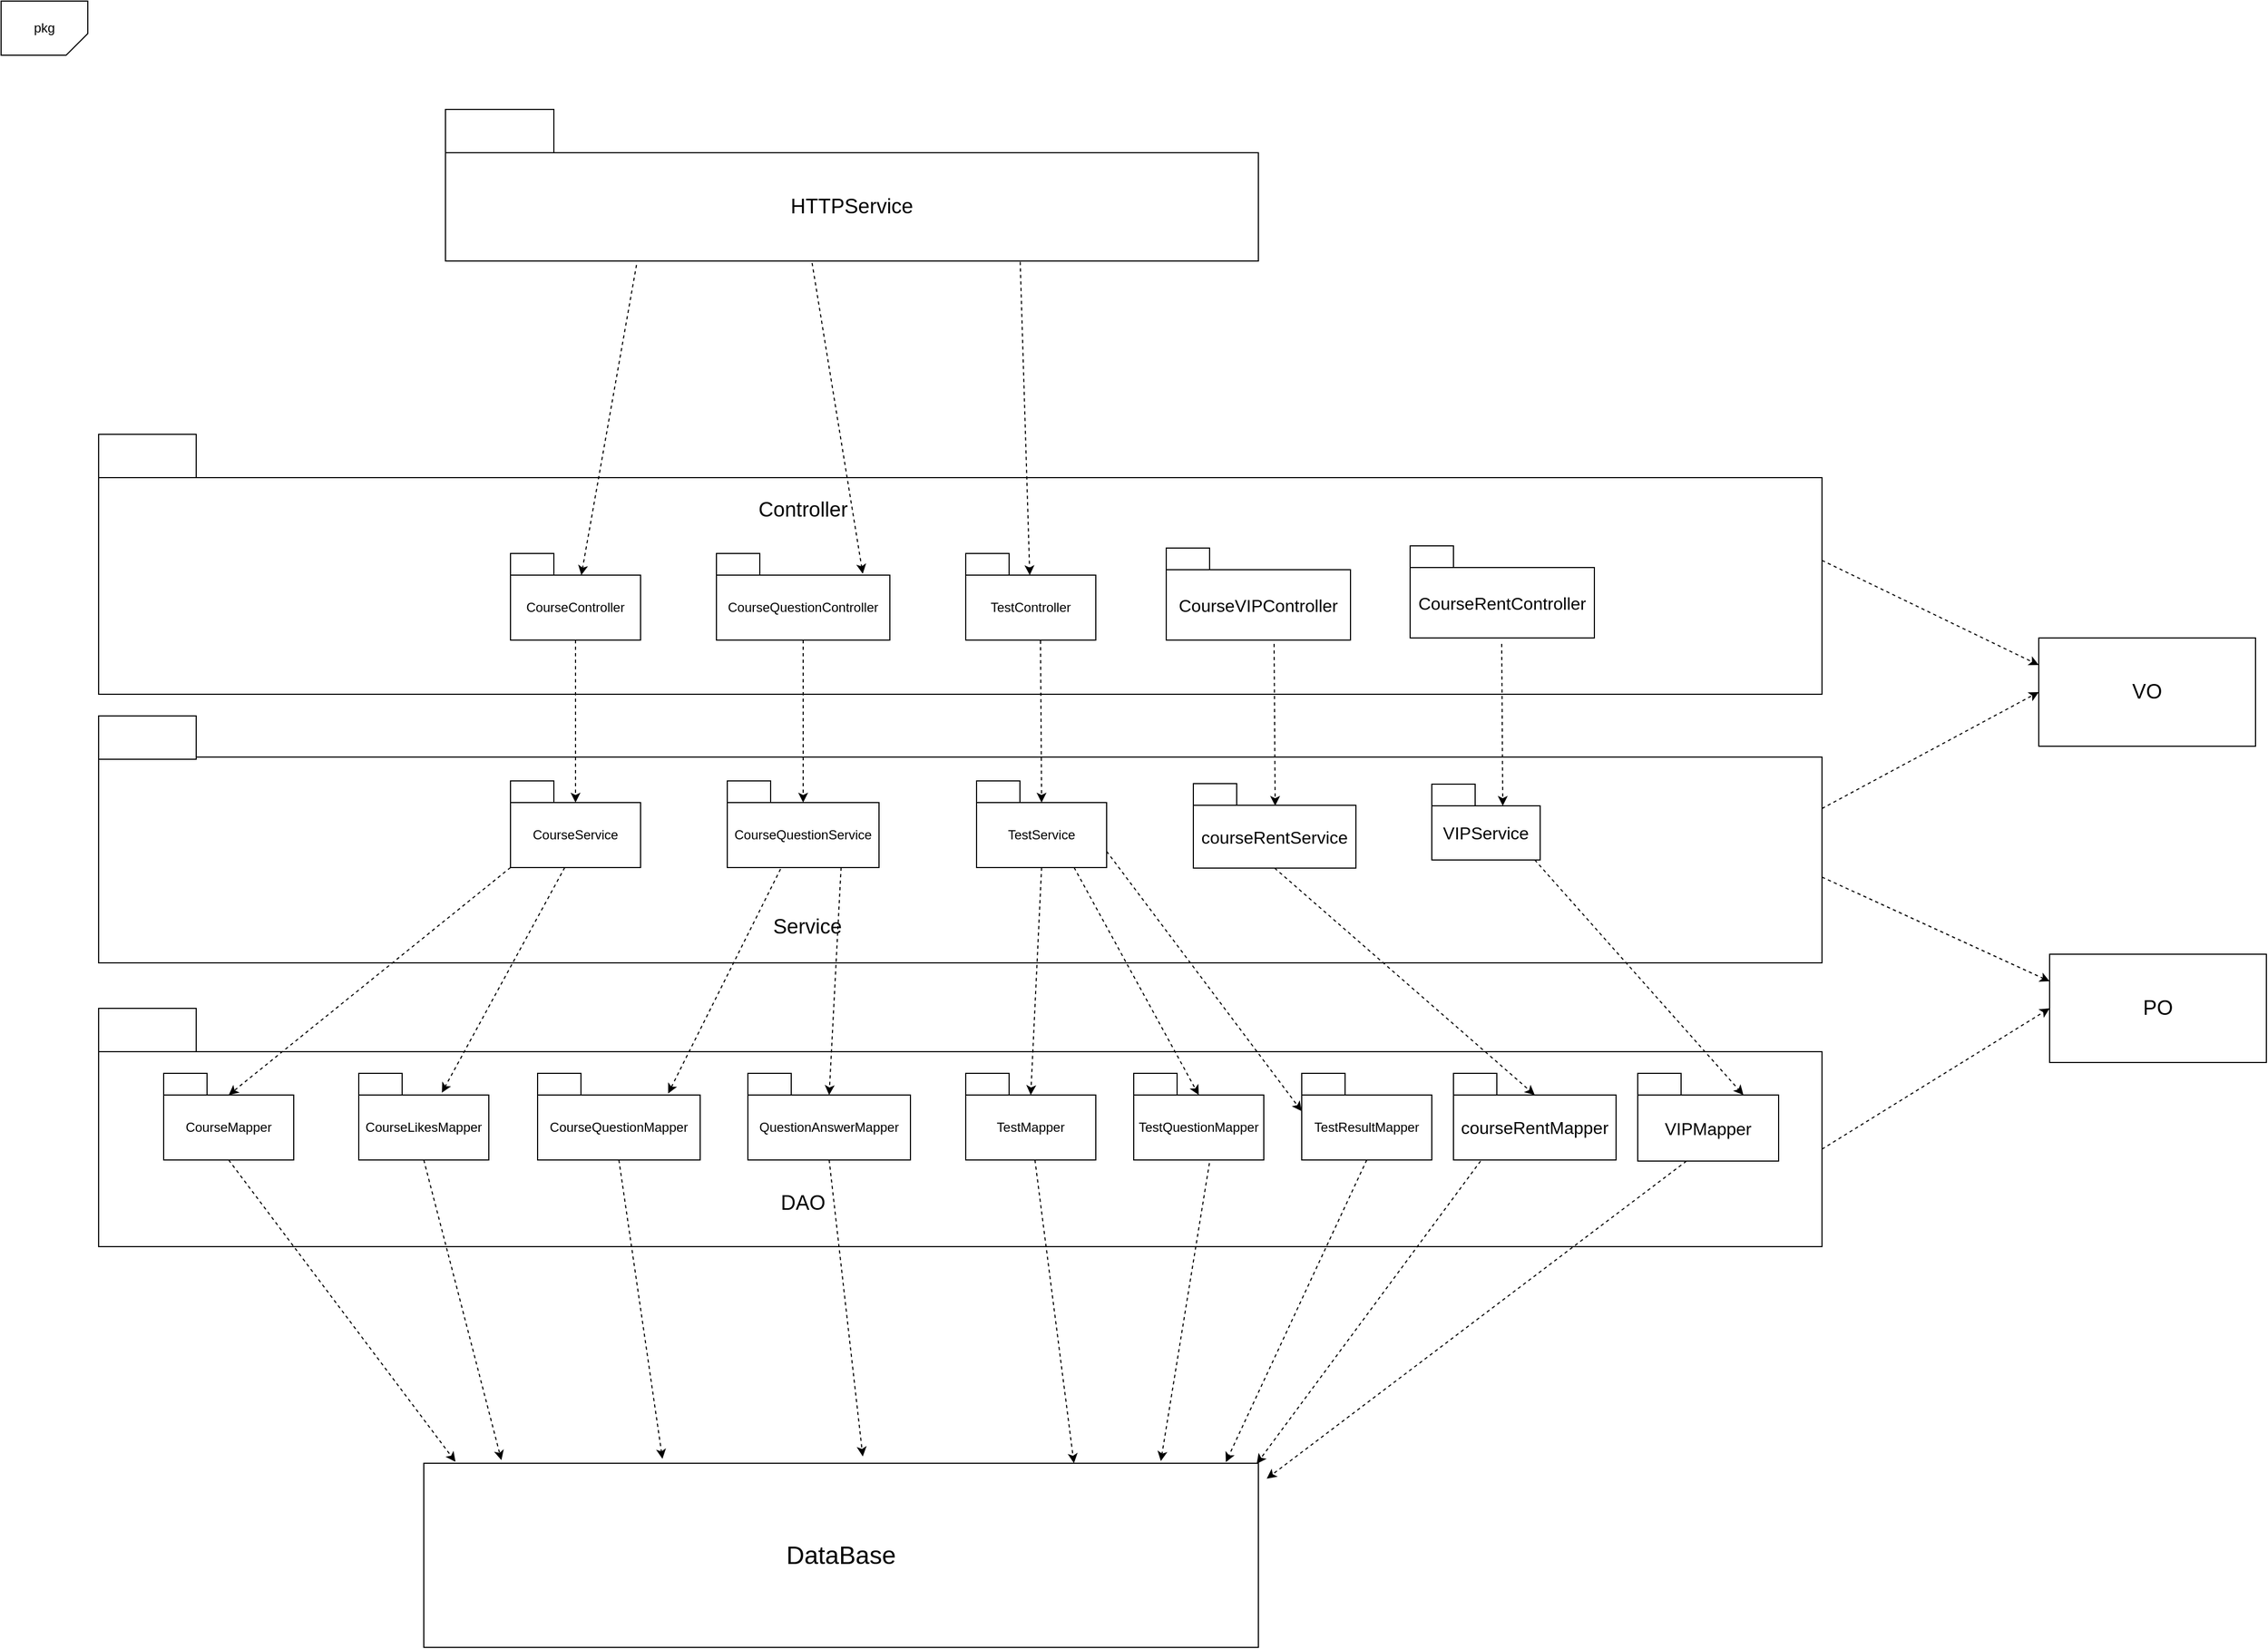 <mxfile version="12.2.4" pages="1"><diagram id="tfKe_wLez0hzin0b_gXy" name="Page-1"><mxGraphModel dx="1029" dy="784" grid="1" gridSize="10" guides="1" tooltips="1" connect="1" arrows="1" fold="1" page="1" pageScale="1" pageWidth="827" pageHeight="1169" math="0" shadow="0"><root><mxCell id="0"/><mxCell id="1" parent="0"/><mxCell id="147" value="" style="rounded=0;whiteSpace=wrap;html=1;" parent="1" vertex="1"><mxGeometry x="150" y="1010" width="1590" height="180" as="geometry"/></mxCell><mxCell id="144" value="" style="rounded=0;whiteSpace=wrap;html=1;" parent="1" vertex="1"><mxGeometry x="150" y="738" width="1590" height="190" as="geometry"/></mxCell><mxCell id="140" value="" style="rounded=0;whiteSpace=wrap;html=1;" parent="1" vertex="1"><mxGeometry x="150" y="480" width="1590" height="200" as="geometry"/></mxCell><mxCell id="97" value="pkg" style="shape=card;whiteSpace=wrap;html=1;direction=west;size=20;" parent="1" vertex="1"><mxGeometry x="60" y="40" width="80" height="50" as="geometry"/></mxCell><mxCell id="98" value="CourseController" style="rounded=0;whiteSpace=wrap;html=1;" parent="1" vertex="1"><mxGeometry x="530" y="570" width="120" height="60" as="geometry"/></mxCell><mxCell id="99" value="CourseQuestionController" style="rounded=0;whiteSpace=wrap;html=1;" parent="1" vertex="1"><mxGeometry x="720" y="570" width="160" height="60" as="geometry"/></mxCell><mxCell id="100" value="TestController" style="rounded=0;whiteSpace=wrap;html=1;" parent="1" vertex="1"><mxGeometry x="950" y="570" width="120" height="60" as="geometry"/></mxCell><mxCell id="101" value="" style="rounded=0;whiteSpace=wrap;html=1;" parent="1" vertex="1"><mxGeometry x="530" y="550" width="40" height="20" as="geometry"/></mxCell><mxCell id="102" value="" style="rounded=0;whiteSpace=wrap;html=1;" parent="1" vertex="1"><mxGeometry x="720" y="550" width="40" height="20" as="geometry"/></mxCell><mxCell id="103" value="" style="rounded=0;whiteSpace=wrap;html=1;" parent="1" vertex="1"><mxGeometry x="950" y="550" width="40" height="20" as="geometry"/></mxCell><mxCell id="104" value="CourseService" style="rounded=0;whiteSpace=wrap;html=1;" parent="1" vertex="1"><mxGeometry x="530" y="780" width="120" height="60" as="geometry"/></mxCell><mxCell id="105" value="" style="rounded=0;whiteSpace=wrap;html=1;" parent="1" vertex="1"><mxGeometry x="530" y="760" width="40" height="20" as="geometry"/></mxCell><mxCell id="106" value="CourseQuestionService" style="rounded=0;whiteSpace=wrap;html=1;" parent="1" vertex="1"><mxGeometry x="730" y="780" width="140" height="60" as="geometry"/></mxCell><mxCell id="107" value="" style="rounded=0;whiteSpace=wrap;html=1;" parent="1" vertex="1"><mxGeometry x="730" y="760" width="40" height="20" as="geometry"/></mxCell><mxCell id="108" value="TestService" style="rounded=0;whiteSpace=wrap;html=1;" parent="1" vertex="1"><mxGeometry x="960" y="780" width="120" height="60" as="geometry"/></mxCell><mxCell id="109" value="" style="rounded=0;whiteSpace=wrap;html=1;" parent="1" vertex="1"><mxGeometry x="960" y="760" width="40" height="20" as="geometry"/></mxCell><mxCell id="110" value="CourseMapper" style="rounded=0;whiteSpace=wrap;html=1;" parent="1" vertex="1"><mxGeometry x="210" y="1050" width="120" height="60" as="geometry"/></mxCell><mxCell id="111" value="CourseLikesMapper" style="rounded=0;whiteSpace=wrap;html=1;" parent="1" vertex="1"><mxGeometry x="390" y="1050" width="120" height="60" as="geometry"/></mxCell><mxCell id="112" value="CourseQuestionMapper" style="rounded=0;whiteSpace=wrap;html=1;" parent="1" vertex="1"><mxGeometry x="555" y="1050" width="150" height="60" as="geometry"/></mxCell><mxCell id="114" value="QuestionAnswerMapper" style="rounded=0;whiteSpace=wrap;html=1;" parent="1" vertex="1"><mxGeometry x="749" y="1050" width="150" height="60" as="geometry"/></mxCell><mxCell id="115" value="TestMapper" style="rounded=0;whiteSpace=wrap;html=1;" parent="1" vertex="1"><mxGeometry x="950" y="1050" width="120" height="60" as="geometry"/></mxCell><mxCell id="116" value="" style="rounded=0;whiteSpace=wrap;html=1;" parent="1" vertex="1"><mxGeometry x="950" y="1030" width="40" height="20" as="geometry"/></mxCell><mxCell id="117" value="TestQuestionMapper" style="rounded=0;whiteSpace=wrap;html=1;" parent="1" vertex="1"><mxGeometry x="1105" y="1050" width="120" height="60" as="geometry"/></mxCell><mxCell id="118" value="" style="rounded=0;whiteSpace=wrap;html=1;" parent="1" vertex="1"><mxGeometry x="1105" y="1030" width="40" height="20" as="geometry"/></mxCell><mxCell id="119" value="TestResultMapper" style="rounded=0;whiteSpace=wrap;html=1;" parent="1" vertex="1"><mxGeometry x="1260" y="1050" width="120" height="60" as="geometry"/></mxCell><mxCell id="120" value="" style="rounded=0;whiteSpace=wrap;html=1;" parent="1" vertex="1"><mxGeometry x="1260" y="1030" width="40" height="20" as="geometry"/></mxCell><mxCell id="123" value="" style="rounded=0;whiteSpace=wrap;html=1;" parent="1" vertex="1"><mxGeometry x="210" y="1030" width="40" height="20" as="geometry"/></mxCell><mxCell id="124" value="" style="rounded=0;whiteSpace=wrap;html=1;" parent="1" vertex="1"><mxGeometry x="390" y="1030" width="40" height="20" as="geometry"/></mxCell><mxCell id="125" value="" style="rounded=0;whiteSpace=wrap;html=1;" parent="1" vertex="1"><mxGeometry x="555" y="1030" width="40" height="20" as="geometry"/></mxCell><mxCell id="126" value="" style="rounded=0;whiteSpace=wrap;html=1;" parent="1" vertex="1"><mxGeometry x="749" y="1030" width="40" height="20" as="geometry"/></mxCell><mxCell id="128" value="" style="endArrow=classic;html=1;exitX=0.5;exitY=1;exitDx=0;exitDy=0;entryX=0.5;entryY=0;entryDx=0;entryDy=0;dashed=1;" parent="1" source="98" target="104" edge="1"><mxGeometry width="50" height="50" relative="1" as="geometry"><mxPoint x="590" y="700" as="sourcePoint"/><mxPoint x="640" y="650" as="targetPoint"/></mxGeometry></mxCell><mxCell id="129" value="" style="endArrow=classic;html=1;dashed=1;entryX=0.5;entryY=0;entryDx=0;entryDy=0;" parent="1" target="106" edge="1"><mxGeometry width="50" height="50" relative="1" as="geometry"><mxPoint x="800" y="630" as="sourcePoint"/><mxPoint x="864" y="650" as="targetPoint"/></mxGeometry></mxCell><mxCell id="130" value="" style="endArrow=classic;html=1;dashed=1;exitX=0.575;exitY=1.008;exitDx=0;exitDy=0;exitPerimeter=0;entryX=0.5;entryY=0;entryDx=0;entryDy=0;" parent="1" source="100" target="108" edge="1"><mxGeometry width="50" height="50" relative="1" as="geometry"><mxPoint x="1025" y="710" as="sourcePoint"/><mxPoint x="1075" y="660" as="targetPoint"/></mxGeometry></mxCell><mxCell id="131" value="" style="endArrow=classic;html=1;dashed=1;exitX=0;exitY=1;exitDx=0;exitDy=0;entryX=0.5;entryY=0;entryDx=0;entryDy=0;" parent="1" source="104" target="110" edge="1"><mxGeometry width="50" height="50" relative="1" as="geometry"><mxPoint x="480" y="930" as="sourcePoint"/><mxPoint x="290" y="980" as="targetPoint"/></mxGeometry></mxCell><mxCell id="132" value="" style="endArrow=classic;html=1;dashed=1;exitX=0.417;exitY=1;exitDx=0;exitDy=0;exitPerimeter=0;entryX=0.639;entryY=-0.036;entryDx=0;entryDy=0;entryPerimeter=0;" parent="1" source="104" target="111" edge="1"><mxGeometry width="50" height="50" relative="1" as="geometry"><mxPoint x="570" y="910" as="sourcePoint"/><mxPoint x="620" y="860" as="targetPoint"/></mxGeometry></mxCell><mxCell id="135" value="" style="endArrow=classic;html=1;dashed=1;exitX=0.351;exitY=1.023;exitDx=0;exitDy=0;exitPerimeter=0;entryX=0.803;entryY=-0.023;entryDx=0;entryDy=0;entryPerimeter=0;" parent="1" source="106" target="112" edge="1"><mxGeometry width="50" height="50" relative="1" as="geometry"><mxPoint x="880" y="900" as="sourcePoint"/><mxPoint x="930" y="850" as="targetPoint"/></mxGeometry></mxCell><mxCell id="136" value="" style="endArrow=classic;html=1;dashed=1;exitX=0.75;exitY=1;exitDx=0;exitDy=0;entryX=0.5;entryY=0;entryDx=0;entryDy=0;" parent="1" source="106" target="114" edge="1"><mxGeometry width="50" height="50" relative="1" as="geometry"><mxPoint x="837" y="910" as="sourcePoint"/><mxPoint x="887" y="860" as="targetPoint"/></mxGeometry></mxCell><mxCell id="137" value="" style="endArrow=classic;html=1;dashed=1;exitX=0.5;exitY=1;exitDx=0;exitDy=0;entryX=0.5;entryY=0;entryDx=0;entryDy=0;" parent="1" source="108" target="115" edge="1"><mxGeometry width="50" height="50" relative="1" as="geometry"><mxPoint x="1025" y="910" as="sourcePoint"/><mxPoint x="1075" y="860" as="targetPoint"/></mxGeometry></mxCell><mxCell id="138" value="" style="endArrow=classic;html=1;dashed=1;exitX=0.75;exitY=1;exitDx=0;exitDy=0;entryX=0.5;entryY=0;entryDx=0;entryDy=0;" parent="1" source="108" target="117" edge="1"><mxGeometry width="50" height="50" relative="1" as="geometry"><mxPoint x="1120" y="890" as="sourcePoint"/><mxPoint x="1170" y="840" as="targetPoint"/></mxGeometry></mxCell><mxCell id="139" value="" style="endArrow=classic;html=1;dashed=1;exitX=1;exitY=0.75;exitDx=0;exitDy=0;entryX=0;entryY=0.25;entryDx=0;entryDy=0;" parent="1" source="108" target="119" edge="1"><mxGeometry width="50" height="50" relative="1" as="geometry"><mxPoint x="1160" y="870" as="sourcePoint"/><mxPoint x="1210" y="820" as="targetPoint"/></mxGeometry></mxCell><mxCell id="142" value="" style="rounded=0;whiteSpace=wrap;html=1;" parent="1" vertex="1"><mxGeometry x="150" y="440" width="90" height="40" as="geometry"/></mxCell><mxCell id="143" value="&lt;font style=&quot;font-size: 19px&quot;&gt;Controller&lt;/font&gt;" style="text;html=1;strokeColor=none;fillColor=none;align=center;verticalAlign=middle;whiteSpace=wrap;rounded=0;" parent="1" vertex="1"><mxGeometry x="780" y="500" width="40" height="20" as="geometry"/></mxCell><mxCell id="145" value="" style="rounded=0;whiteSpace=wrap;html=1;" parent="1" vertex="1"><mxGeometry x="150" y="700" width="90" height="40" as="geometry"/></mxCell><mxCell id="146" value="&lt;font style=&quot;font-size: 19px&quot;&gt;Service&lt;/font&gt;" style="text;html=1;strokeColor=none;fillColor=none;align=center;verticalAlign=middle;whiteSpace=wrap;rounded=0;" parent="1" vertex="1"><mxGeometry x="784" y="885" width="40" height="20" as="geometry"/></mxCell><mxCell id="148" value="" style="rounded=0;whiteSpace=wrap;html=1;" parent="1" vertex="1"><mxGeometry x="150" y="970" width="90" height="40" as="geometry"/></mxCell><mxCell id="149" value="&lt;font style=&quot;font-size: 19px&quot;&gt;DAO&lt;/font&gt;" style="text;html=1;strokeColor=none;fillColor=none;align=center;verticalAlign=middle;whiteSpace=wrap;rounded=0;" parent="1" vertex="1"><mxGeometry x="780" y="1140" width="40" height="20" as="geometry"/></mxCell><mxCell id="150" value="&lt;font style=&quot;font-size: 19px&quot;&gt;HTTPService&lt;/font&gt;" style="rounded=0;whiteSpace=wrap;html=1;" parent="1" vertex="1"><mxGeometry x="470" y="180" width="750" height="100" as="geometry"/></mxCell><mxCell id="151" value="" style="rounded=0;whiteSpace=wrap;html=1;" parent="1" vertex="1"><mxGeometry x="470" y="140" width="100" height="40" as="geometry"/></mxCell><mxCell id="153" value="" style="endArrow=classic;html=1;exitX=0.235;exitY=1.036;exitDx=0;exitDy=0;exitPerimeter=0;dashed=1;" parent="1" source="150" target="98" edge="1"><mxGeometry width="50" height="50" relative="1" as="geometry"><mxPoint x="640" y="360" as="sourcePoint"/><mxPoint x="690" y="310" as="targetPoint"/></mxGeometry></mxCell><mxCell id="154" value="" style="endArrow=classic;html=1;dashed=1;exitX=0.451;exitY=1.018;exitDx=0;exitDy=0;exitPerimeter=0;entryX=0.844;entryY=-0.02;entryDx=0;entryDy=0;entryPerimeter=0;" parent="1" source="150" target="99" edge="1"><mxGeometry width="50" height="50" relative="1" as="geometry"><mxPoint x="801" y="350" as="sourcePoint"/><mxPoint x="851" y="300" as="targetPoint"/></mxGeometry></mxCell><mxCell id="155" value="" style="endArrow=classic;html=1;dashed=1;exitX=0.707;exitY=1.008;exitDx=0;exitDy=0;exitPerimeter=0;" parent="1" source="150" target="100" edge="1"><mxGeometry width="50" height="50" relative="1" as="geometry"><mxPoint x="1020" y="380" as="sourcePoint"/><mxPoint x="1070" y="330" as="targetPoint"/></mxGeometry></mxCell><mxCell id="156" value="&lt;font style=&quot;font-size: 19px&quot;&gt;PO&lt;/font&gt;&lt;br&gt;" style="rounded=0;whiteSpace=wrap;html=1;" parent="1" vertex="1"><mxGeometry x="1950" y="920" width="200" height="100" as="geometry"/></mxCell><mxCell id="157" value="&lt;font style=&quot;font-size: 19px&quot;&gt;VO&lt;/font&gt;" style="rounded=0;whiteSpace=wrap;html=1;" parent="1" vertex="1"><mxGeometry x="1940" y="628" width="200" height="100" as="geometry"/></mxCell><mxCell id="158" value="" style="endArrow=classic;html=1;dashed=1;exitX=1;exitY=0.382;exitDx=0;exitDy=0;exitPerimeter=0;entryX=0;entryY=0.25;entryDx=0;entryDy=0;" parent="1" source="140" target="157" edge="1"><mxGeometry width="50" height="50" relative="1" as="geometry"><mxPoint x="1660" y="440" as="sourcePoint"/><mxPoint x="1980" y="460" as="targetPoint"/></mxGeometry></mxCell><mxCell id="159" value="" style="endArrow=classic;html=1;dashed=1;entryX=0;entryY=0.5;entryDx=0;entryDy=0;exitX=1;exitY=0.25;exitDx=0;exitDy=0;" parent="1" target="157" edge="1" source="144"><mxGeometry width="50" height="50" relative="1" as="geometry"><mxPoint x="1560" y="834" as="sourcePoint"/><mxPoint x="1690" y="834" as="targetPoint"/></mxGeometry></mxCell><mxCell id="160" value="" style="endArrow=classic;html=1;dashed=1;entryX=0;entryY=0.25;entryDx=0;entryDy=0;exitX=1;exitY=0.583;exitDx=0;exitDy=0;exitPerimeter=0;" parent="1" target="156" edge="1" source="144"><mxGeometry width="50" height="50" relative="1" as="geometry"><mxPoint x="1560" y="855" as="sourcePoint"/><mxPoint x="1850" y="905" as="targetPoint"/></mxGeometry></mxCell><mxCell id="161" value="" style="endArrow=classic;html=1;dashed=1;entryX=0;entryY=0.5;entryDx=0;entryDy=0;exitX=1;exitY=0.5;exitDx=0;exitDy=0;" parent="1" target="156" edge="1" source="147"><mxGeometry width="50" height="50" relative="1" as="geometry"><mxPoint x="1560" y="1120" as="sourcePoint"/><mxPoint x="1710" y="1110" as="targetPoint"/></mxGeometry></mxCell><mxCell id="162" value="&lt;font style=&quot;font-size: 23px&quot;&gt;DataBase&lt;/font&gt;" style="rounded=0;whiteSpace=wrap;html=1;" parent="1" vertex="1"><mxGeometry x="450" y="1390" width="770" height="170" as="geometry"/></mxCell><mxCell id="163" value="" style="endArrow=classic;html=1;exitX=0.5;exitY=1;exitDx=0;exitDy=0;entryX=0.093;entryY=-0.017;entryDx=0;entryDy=0;entryPerimeter=0;dashed=1;" parent="1" source="111" target="162" edge="1"><mxGeometry width="50" height="50" relative="1" as="geometry"><mxPoint x="495" y="1300" as="sourcePoint"/><mxPoint x="545" y="1250" as="targetPoint"/></mxGeometry></mxCell><mxCell id="165" value="" style="endArrow=classic;html=1;dashed=1;exitX=0.5;exitY=1;exitDx=0;exitDy=0;entryX=0.286;entryY=-0.024;entryDx=0;entryDy=0;entryPerimeter=0;" parent="1" source="112" target="162" edge="1"><mxGeometry width="50" height="50" relative="1" as="geometry"><mxPoint x="650" y="1310" as="sourcePoint"/><mxPoint x="700" y="1260" as="targetPoint"/></mxGeometry></mxCell><mxCell id="166" value="" style="endArrow=classic;html=1;dashed=1;exitX=0.5;exitY=1;exitDx=0;exitDy=0;entryX=0.526;entryY=-0.037;entryDx=0;entryDy=0;entryPerimeter=0;" parent="1" source="114" target="162" edge="1"><mxGeometry width="50" height="50" relative="1" as="geometry"><mxPoint x="880" y="1290" as="sourcePoint"/><mxPoint x="930" y="1240" as="targetPoint"/></mxGeometry></mxCell><mxCell id="167" value="" style="endArrow=classic;html=1;dashed=1;entryX=0.779;entryY=0;entryDx=0;entryDy=0;entryPerimeter=0;" parent="1" source="115" target="162" edge="1"><mxGeometry width="50" height="50" relative="1" as="geometry"><mxPoint x="1050" y="1270" as="sourcePoint"/><mxPoint x="1100" y="1220" as="targetPoint"/></mxGeometry></mxCell><mxCell id="168" value="" style="endArrow=classic;html=1;dashed=1;exitX=0.582;exitY=1.048;exitDx=0;exitDy=0;exitPerimeter=0;" parent="1" source="117" edge="1"><mxGeometry width="50" height="50" relative="1" as="geometry"><mxPoint x="1230" y="1300" as="sourcePoint"/><mxPoint x="1130" y="1388" as="targetPoint"/></mxGeometry></mxCell><mxCell id="169" value="" style="endArrow=classic;html=1;dashed=1;exitX=0.5;exitY=1;exitDx=0;exitDy=0;" parent="1" source="119" edge="1"><mxGeometry width="50" height="50" relative="1" as="geometry"><mxPoint x="1375" y="1340" as="sourcePoint"/><mxPoint x="1190" y="1389" as="targetPoint"/></mxGeometry></mxCell><mxCell id="170" value="" style="endArrow=classic;html=1;dashed=1;exitX=0.5;exitY=1;exitDx=0;exitDy=0;entryX=0.038;entryY=-0.008;entryDx=0;entryDy=0;entryPerimeter=0;" parent="1" source="110" target="162" edge="1"><mxGeometry width="50" height="50" relative="1" as="geometry"><mxPoint x="60" y="1630" as="sourcePoint"/><mxPoint x="390" y="1310" as="targetPoint"/></mxGeometry></mxCell><mxCell id="171" value="&lt;font style=&quot;font-size: 16px&quot;&gt;CourseVIPController&lt;/font&gt;" style="rounded=0;whiteSpace=wrap;html=1;" vertex="1" parent="1"><mxGeometry x="1135" y="565" width="170" height="65" as="geometry"/></mxCell><mxCell id="173" value="" style="rounded=0;whiteSpace=wrap;html=1;" vertex="1" parent="1"><mxGeometry x="1135" y="545" width="40" height="20" as="geometry"/></mxCell><mxCell id="174" value="&lt;font style=&quot;font-size: 16px&quot;&gt;CourseRentController&lt;/font&gt;" style="rounded=0;whiteSpace=wrap;html=1;" vertex="1" parent="1"><mxGeometry x="1360" y="563" width="170" height="65" as="geometry"/></mxCell><mxCell id="175" value="" style="rounded=0;whiteSpace=wrap;html=1;" vertex="1" parent="1"><mxGeometry x="1360" y="543" width="40" height="20" as="geometry"/></mxCell><mxCell id="176" value="&lt;font style=&quot;font-size: 16px&quot;&gt;courseRentService&lt;/font&gt;" style="rounded=0;whiteSpace=wrap;html=1;" vertex="1" parent="1"><mxGeometry x="1160" y="782.5" width="150" height="58" as="geometry"/></mxCell><mxCell id="177" value="" style="rounded=0;whiteSpace=wrap;html=1;" vertex="1" parent="1"><mxGeometry x="1160" y="762.5" width="40" height="20" as="geometry"/></mxCell><mxCell id="178" value="&lt;font style=&quot;font-size: 16px&quot;&gt;VIPService&lt;/font&gt;" style="rounded=0;whiteSpace=wrap;html=1;" vertex="1" parent="1"><mxGeometry x="1380" y="783" width="100" height="50" as="geometry"/></mxCell><mxCell id="179" value="" style="rounded=0;whiteSpace=wrap;html=1;" vertex="1" parent="1"><mxGeometry x="1380" y="763" width="40" height="20" as="geometry"/></mxCell><mxCell id="180" value="" style="endArrow=classic;html=1;dashed=1;exitX=0.575;exitY=1.008;exitDx=0;exitDy=0;exitPerimeter=0;entryX=0.5;entryY=0;entryDx=0;entryDy=0;" edge="1" parent="1"><mxGeometry width="50" height="50" relative="1" as="geometry"><mxPoint x="1234.5" y="633.48" as="sourcePoint"/><mxPoint x="1235.5" y="783" as="targetPoint"/></mxGeometry></mxCell><mxCell id="181" value="" style="endArrow=classic;html=1;dashed=1;exitX=0.575;exitY=1.008;exitDx=0;exitDy=0;exitPerimeter=0;entryX=0.5;entryY=0;entryDx=0;entryDy=0;" edge="1" parent="1"><mxGeometry width="50" height="50" relative="1" as="geometry"><mxPoint x="1444.5" y="633.48" as="sourcePoint"/><mxPoint x="1445.5" y="783" as="targetPoint"/></mxGeometry></mxCell><mxCell id="182" value="&lt;font style=&quot;font-size: 16px&quot;&gt;courseRentMapper&lt;/font&gt;" style="rounded=0;whiteSpace=wrap;html=1;" vertex="1" parent="1"><mxGeometry x="1400" y="1050" width="150" height="60" as="geometry"/></mxCell><mxCell id="183" value="" style="rounded=0;whiteSpace=wrap;html=1;" vertex="1" parent="1"><mxGeometry x="1400" y="1030" width="40" height="20" as="geometry"/></mxCell><mxCell id="184" value="&lt;font style=&quot;font-size: 16px&quot;&gt;VIPMapper&lt;/font&gt;" style="rounded=0;whiteSpace=wrap;html=1;" vertex="1" parent="1"><mxGeometry x="1570" y="1050" width="130" height="61" as="geometry"/></mxCell><mxCell id="186" value="" style="rounded=0;whiteSpace=wrap;html=1;" vertex="1" parent="1"><mxGeometry x="1570" y="1030" width="40" height="20" as="geometry"/></mxCell><mxCell id="187" value="" style="endArrow=classic;html=1;dashed=1;exitX=0.5;exitY=1;exitDx=0;exitDy=0;entryX=0.5;entryY=0;entryDx=0;entryDy=0;" edge="1" parent="1" source="176" target="182"><mxGeometry width="50" height="50" relative="1" as="geometry"><mxPoint x="1429.5" y="832.98" as="sourcePoint"/><mxPoint x="1430.5" y="982.5" as="targetPoint"/></mxGeometry></mxCell><mxCell id="188" value="" style="endArrow=classic;html=1;dashed=1;exitX=0.575;exitY=1.008;exitDx=0;exitDy=0;exitPerimeter=0;entryX=0.75;entryY=0;entryDx=0;entryDy=0;" edge="1" parent="1" target="184"><mxGeometry width="50" height="50" relative="1" as="geometry"><mxPoint x="1475" y="832.98" as="sourcePoint"/><mxPoint x="1520.5" y="1050" as="targetPoint"/></mxGeometry></mxCell><mxCell id="189" value="" style="endArrow=classic;html=1;dashed=1;exitX=0.5;exitY=1;exitDx=0;exitDy=0;entryX=0.998;entryY=0.003;entryDx=0;entryDy=0;entryPerimeter=0;" edge="1" parent="1" target="162"><mxGeometry width="50" height="50" relative="1" as="geometry"><mxPoint x="1425" y="1111" as="sourcePoint"/><mxPoint x="1295" y="1390" as="targetPoint"/></mxGeometry></mxCell><mxCell id="190" value="" style="endArrow=classic;html=1;dashed=1;exitX=0.5;exitY=1;exitDx=0;exitDy=0;entryX=1.01;entryY=0.084;entryDx=0;entryDy=0;entryPerimeter=0;" edge="1" parent="1" target="162"><mxGeometry width="50" height="50" relative="1" as="geometry"><mxPoint x="1615" y="1111" as="sourcePoint"/><mxPoint x="1485" y="1390" as="targetPoint"/></mxGeometry></mxCell></root></mxGraphModel></diagram></mxfile>